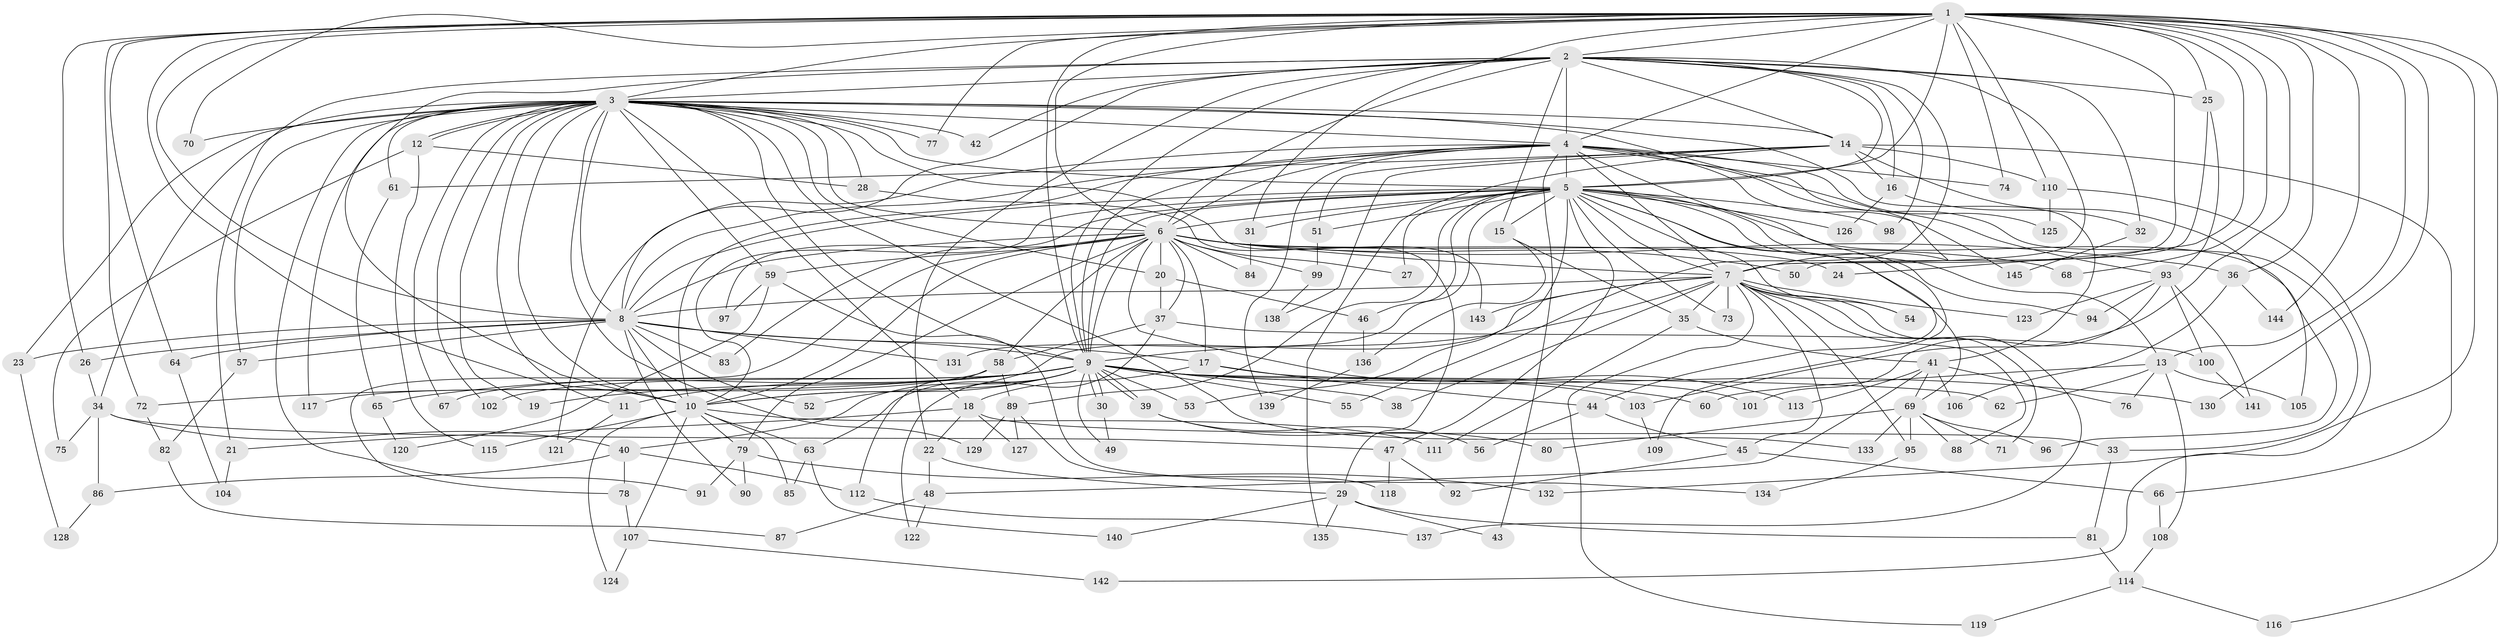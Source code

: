 // coarse degree distribution, {25: 0.017543859649122806, 17: 0.008771929824561403, 34: 0.008771929824561403, 23: 0.017543859649122806, 27: 0.008771929824561403, 18: 0.008771929824561403, 29: 0.008771929824561403, 14: 0.008771929824561403, 3: 0.21052631578947367, 5: 0.07017543859649122, 7: 0.03508771929824561, 9: 0.008771929824561403, 4: 0.09649122807017543, 2: 0.4824561403508772, 6: 0.008771929824561403}
// Generated by graph-tools (version 1.1) at 2025/41/03/06/25 10:41:35]
// undirected, 145 vertices, 315 edges
graph export_dot {
graph [start="1"]
  node [color=gray90,style=filled];
  1;
  2;
  3;
  4;
  5;
  6;
  7;
  8;
  9;
  10;
  11;
  12;
  13;
  14;
  15;
  16;
  17;
  18;
  19;
  20;
  21;
  22;
  23;
  24;
  25;
  26;
  27;
  28;
  29;
  30;
  31;
  32;
  33;
  34;
  35;
  36;
  37;
  38;
  39;
  40;
  41;
  42;
  43;
  44;
  45;
  46;
  47;
  48;
  49;
  50;
  51;
  52;
  53;
  54;
  55;
  56;
  57;
  58;
  59;
  60;
  61;
  62;
  63;
  64;
  65;
  66;
  67;
  68;
  69;
  70;
  71;
  72;
  73;
  74;
  75;
  76;
  77;
  78;
  79;
  80;
  81;
  82;
  83;
  84;
  85;
  86;
  87;
  88;
  89;
  90;
  91;
  92;
  93;
  94;
  95;
  96;
  97;
  98;
  99;
  100;
  101;
  102;
  103;
  104;
  105;
  106;
  107;
  108;
  109;
  110;
  111;
  112;
  113;
  114;
  115;
  116;
  117;
  118;
  119;
  120;
  121;
  122;
  123;
  124;
  125;
  126;
  127;
  128;
  129;
  130;
  131;
  132;
  133;
  134;
  135;
  136;
  137;
  138;
  139;
  140;
  141;
  142;
  143;
  144;
  145;
  1 -- 2;
  1 -- 3;
  1 -- 4;
  1 -- 5;
  1 -- 6;
  1 -- 7;
  1 -- 8;
  1 -- 9;
  1 -- 10;
  1 -- 13;
  1 -- 24;
  1 -- 25;
  1 -- 26;
  1 -- 31;
  1 -- 36;
  1 -- 64;
  1 -- 68;
  1 -- 70;
  1 -- 72;
  1 -- 74;
  1 -- 77;
  1 -- 103;
  1 -- 110;
  1 -- 116;
  1 -- 130;
  1 -- 132;
  1 -- 144;
  2 -- 3;
  2 -- 4;
  2 -- 5;
  2 -- 6;
  2 -- 7;
  2 -- 8;
  2 -- 9;
  2 -- 10;
  2 -- 14;
  2 -- 15;
  2 -- 16;
  2 -- 21;
  2 -- 22;
  2 -- 25;
  2 -- 32;
  2 -- 42;
  2 -- 55;
  2 -- 98;
  3 -- 4;
  3 -- 5;
  3 -- 6;
  3 -- 7;
  3 -- 8;
  3 -- 9;
  3 -- 10;
  3 -- 11;
  3 -- 12;
  3 -- 12;
  3 -- 14;
  3 -- 18;
  3 -- 19;
  3 -- 20;
  3 -- 23;
  3 -- 28;
  3 -- 34;
  3 -- 41;
  3 -- 42;
  3 -- 57;
  3 -- 59;
  3 -- 61;
  3 -- 67;
  3 -- 70;
  3 -- 77;
  3 -- 91;
  3 -- 102;
  3 -- 117;
  3 -- 129;
  3 -- 133;
  3 -- 143;
  4 -- 5;
  4 -- 6;
  4 -- 7;
  4 -- 8;
  4 -- 9;
  4 -- 10;
  4 -- 33;
  4 -- 43;
  4 -- 74;
  4 -- 93;
  4 -- 109;
  4 -- 121;
  4 -- 125;
  4 -- 139;
  4 -- 145;
  5 -- 6;
  5 -- 7;
  5 -- 8;
  5 -- 9;
  5 -- 10;
  5 -- 13;
  5 -- 15;
  5 -- 27;
  5 -- 31;
  5 -- 44;
  5 -- 46;
  5 -- 47;
  5 -- 51;
  5 -- 53;
  5 -- 54;
  5 -- 69;
  5 -- 73;
  5 -- 89;
  5 -- 94;
  5 -- 96;
  5 -- 97;
  5 -- 98;
  5 -- 126;
  5 -- 131;
  6 -- 7;
  6 -- 8;
  6 -- 9;
  6 -- 10;
  6 -- 17;
  6 -- 20;
  6 -- 24;
  6 -- 27;
  6 -- 36;
  6 -- 37;
  6 -- 50;
  6 -- 58;
  6 -- 59;
  6 -- 68;
  6 -- 78;
  6 -- 79;
  6 -- 83;
  6 -- 84;
  6 -- 99;
  6 -- 113;
  7 -- 8;
  7 -- 9;
  7 -- 10;
  7 -- 35;
  7 -- 38;
  7 -- 45;
  7 -- 54;
  7 -- 71;
  7 -- 73;
  7 -- 88;
  7 -- 95;
  7 -- 119;
  7 -- 123;
  7 -- 137;
  7 -- 143;
  8 -- 9;
  8 -- 10;
  8 -- 17;
  8 -- 23;
  8 -- 26;
  8 -- 52;
  8 -- 57;
  8 -- 64;
  8 -- 83;
  8 -- 90;
  8 -- 131;
  9 -- 10;
  9 -- 11;
  9 -- 19;
  9 -- 30;
  9 -- 30;
  9 -- 38;
  9 -- 39;
  9 -- 39;
  9 -- 40;
  9 -- 49;
  9 -- 52;
  9 -- 53;
  9 -- 55;
  9 -- 60;
  9 -- 62;
  9 -- 63;
  9 -- 65;
  9 -- 67;
  9 -- 72;
  9 -- 102;
  9 -- 103;
  9 -- 130;
  10 -- 63;
  10 -- 79;
  10 -- 85;
  10 -- 107;
  10 -- 111;
  10 -- 115;
  10 -- 124;
  11 -- 121;
  12 -- 28;
  12 -- 75;
  12 -- 115;
  13 -- 60;
  13 -- 62;
  13 -- 76;
  13 -- 105;
  13 -- 108;
  14 -- 16;
  14 -- 51;
  14 -- 61;
  14 -- 66;
  14 -- 105;
  14 -- 110;
  14 -- 135;
  14 -- 138;
  15 -- 35;
  15 -- 136;
  16 -- 32;
  16 -- 126;
  17 -- 18;
  17 -- 44;
  17 -- 101;
  18 -- 21;
  18 -- 22;
  18 -- 33;
  18 -- 127;
  20 -- 37;
  20 -- 46;
  21 -- 104;
  22 -- 29;
  22 -- 48;
  23 -- 128;
  25 -- 50;
  25 -- 93;
  26 -- 34;
  28 -- 29;
  29 -- 43;
  29 -- 81;
  29 -- 135;
  29 -- 140;
  30 -- 49;
  31 -- 84;
  32 -- 145;
  33 -- 81;
  34 -- 40;
  34 -- 47;
  34 -- 75;
  34 -- 86;
  35 -- 41;
  35 -- 111;
  36 -- 106;
  36 -- 144;
  37 -- 58;
  37 -- 100;
  37 -- 122;
  39 -- 56;
  39 -- 80;
  40 -- 78;
  40 -- 86;
  40 -- 112;
  41 -- 48;
  41 -- 69;
  41 -- 76;
  41 -- 106;
  41 -- 113;
  44 -- 45;
  44 -- 56;
  45 -- 66;
  45 -- 92;
  46 -- 136;
  47 -- 92;
  47 -- 118;
  48 -- 87;
  48 -- 122;
  51 -- 99;
  57 -- 82;
  58 -- 89;
  58 -- 112;
  58 -- 117;
  59 -- 97;
  59 -- 120;
  59 -- 134;
  61 -- 65;
  63 -- 85;
  63 -- 140;
  64 -- 104;
  65 -- 120;
  66 -- 108;
  69 -- 71;
  69 -- 80;
  69 -- 88;
  69 -- 95;
  69 -- 96;
  69 -- 133;
  72 -- 82;
  78 -- 107;
  79 -- 90;
  79 -- 91;
  79 -- 132;
  81 -- 114;
  82 -- 87;
  86 -- 128;
  89 -- 118;
  89 -- 127;
  89 -- 129;
  93 -- 94;
  93 -- 100;
  93 -- 101;
  93 -- 123;
  93 -- 141;
  95 -- 134;
  99 -- 138;
  100 -- 141;
  103 -- 109;
  107 -- 124;
  107 -- 142;
  108 -- 114;
  110 -- 125;
  110 -- 142;
  112 -- 137;
  114 -- 116;
  114 -- 119;
  136 -- 139;
}
